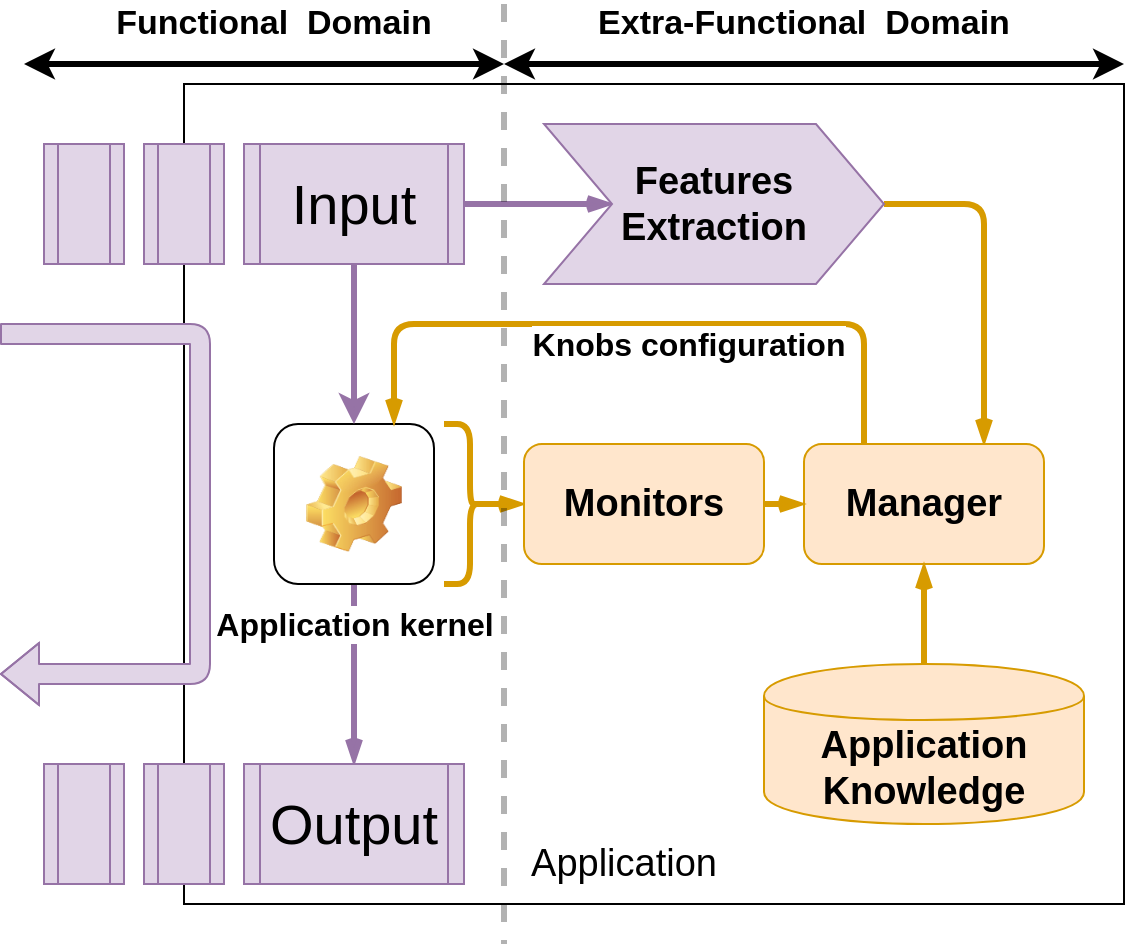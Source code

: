 <mxfile userAgent="Mozilla/5.0 (X11; Fedora; Linux x86_64; rv:57.0) Gecko/20100101 Firefox/57.0" version="7.6.7" editor="www.draw.io" type="device"><diagram id="36ce7ff4-fa29-2e76-2807-4f387810b794" name="Page-1"><mxGraphModel dx="1430" dy="744" grid="1" gridSize="10" guides="1" tooltips="1" connect="1" arrows="1" fold="1" page="1" pageScale="1" pageWidth="850" pageHeight="1100" background="#ffffff" math="0" shadow="0"><root><mxCell id="0"/><mxCell id="1" parent="0"/><mxCell id="57" value="" style="rounded=0;whiteSpace=wrap;html=1;strokeWidth=1;" vertex="1" parent="1"><mxGeometry x="150" y="180" width="470" height="410" as="geometry"/></mxCell><mxCell id="5" value="" style="shape=process;whiteSpace=wrap;html=1;strokeWidth=1;size=0.175;fillColor=#e1d5e7;strokeColor=#9673a6;" parent="1" vertex="1"><mxGeometry x="80" y="210" width="40" height="60" as="geometry"/></mxCell><mxCell id="6" value="" style="shape=process;whiteSpace=wrap;html=1;strokeWidth=1;size=0.175;fillColor=#e1d5e7;strokeColor=#9673a6;" parent="1" vertex="1"><mxGeometry x="130" y="210" width="40" height="60" as="geometry"/></mxCell><mxCell id="26" style="edgeStyle=none;rounded=1;html=1;exitX=1;exitY=0.5;entryX=0.2;entryY=0.5;startArrow=none;startFill=0;endArrow=openThin;endFill=0;jettySize=auto;orthogonalLoop=1;strokeWidth=3;fillColor=#e1d5e7;strokeColor=#9673a6;" parent="1" source="7" target="25" edge="1"><mxGeometry relative="1" as="geometry"/></mxCell><mxCell id="7" value="&lt;font style=&quot;font-size: 28px&quot;&gt;Input&lt;/font&gt;" style="shape=process;whiteSpace=wrap;html=1;strokeWidth=1;size=0.073;fillColor=#e1d5e7;strokeColor=#9673a6;" parent="1" vertex="1"><mxGeometry x="180" y="210" width="110" height="60" as="geometry"/></mxCell><mxCell id="23" style="edgeStyle=none;rounded=1;html=1;exitX=0.5;exitY=1;startArrow=none;startFill=0;endArrow=openThin;endFill=0;jettySize=auto;orthogonalLoop=1;strokeWidth=3;fillColor=#e1d5e7;strokeColor=#9673a6;" parent="1" source="8" target="21" edge="1"><mxGeometry relative="1" as="geometry"/></mxCell><mxCell id="8" value="&lt;font style=&quot;font-size: 16px&quot;&gt;&lt;b&gt;Application kernel&lt;br&gt;&lt;/b&gt;&lt;/font&gt;" style="icon;html=1;image=img/clipart/Gear_128x128.png;strokeWidth=1;" parent="1" vertex="1"><mxGeometry x="195" y="350" width="80" height="80" as="geometry"/></mxCell><mxCell id="17" value="" style="endArrow=classic;html=1;strokeWidth=3;exitX=0.5;exitY=1;entryX=0.5;entryY=0;fillColor=#e1d5e7;strokeColor=#9673a6;" parent="1" source="7" target="8" edge="1"><mxGeometry width="50" height="50" relative="1" as="geometry"><mxPoint x="80" y="540" as="sourcePoint"/><mxPoint x="130" y="490" as="targetPoint"/></mxGeometry></mxCell><mxCell id="19" value="" style="shape=process;whiteSpace=wrap;html=1;strokeWidth=1;size=0.175;fillColor=#e1d5e7;strokeColor=#9673a6;" parent="1" vertex="1"><mxGeometry x="80" y="520" width="40" height="60" as="geometry"/></mxCell><mxCell id="20" value="" style="shape=process;whiteSpace=wrap;html=1;strokeWidth=1;size=0.175;fillColor=#e1d5e7;strokeColor=#9673a6;" parent="1" vertex="1"><mxGeometry x="130" y="520" width="40" height="60" as="geometry"/></mxCell><mxCell id="21" value="&lt;font style=&quot;font-size: 28px&quot;&gt;Output&lt;/font&gt;" style="shape=process;whiteSpace=wrap;html=1;strokeWidth=1;size=0.073;fillColor=#e1d5e7;strokeColor=#9673a6;" parent="1" vertex="1"><mxGeometry x="180" y="520" width="110" height="60" as="geometry"/></mxCell><mxCell id="24" value="" style="shape=flexArrow;endArrow=classic;html=1;fillColor=#e1d5e7;strokeWidth=1;strokeColor=#9673a6;" parent="1" edge="1"><mxGeometry width="50" height="50" relative="1" as="geometry"><mxPoint x="58" y="305" as="sourcePoint"/><mxPoint x="58" y="475" as="targetPoint"/><Array as="points"><mxPoint x="158" y="305"/><mxPoint x="158" y="475"/></Array></mxGeometry></mxCell><mxCell id="29" style="edgeStyle=none;rounded=1;html=1;exitX=1;exitY=0.5;entryX=0.75;entryY=0;startArrow=none;startFill=0;endArrow=openThin;endFill=0;jettySize=auto;orthogonalLoop=1;strokeWidth=3;fillColor=#ffe6cc;strokeColor=#d79b00;" parent="1" source="25" target="28" edge="1"><mxGeometry relative="1" as="geometry"><Array as="points"><mxPoint x="550" y="240"/></Array></mxGeometry></mxCell><mxCell id="25" value="&lt;b&gt;&lt;font style=&quot;font-size: 19px&quot;&gt;Features&lt;br&gt;Extraction&lt;/font&gt;&lt;/b&gt;" style="shape=step;perimeter=stepPerimeter;whiteSpace=wrap;html=1;strokeWidth=1;fillColor=#e1d5e7;strokeColor=#9673a6;" parent="1" vertex="1"><mxGeometry x="330" y="200" width="170" height="80" as="geometry"/></mxCell><mxCell id="39" style="edgeStyle=none;rounded=1;html=1;exitX=0.25;exitY=0;entryX=0.75;entryY=0;startArrow=none;startFill=0;endArrow=openThin;endFill=0;jettySize=auto;orthogonalLoop=1;strokeWidth=3;fillColor=#ffe6cc;strokeColor=#d79b00;" parent="1" source="28" target="8" edge="1"><mxGeometry relative="1" as="geometry"><Array as="points"><mxPoint x="490" y="300"/><mxPoint x="255" y="300"/></Array></mxGeometry></mxCell><mxCell id="40" value="&lt;font style=&quot;font-size: 16px&quot;&gt;&lt;b&gt;Knobs configuration&lt;/b&gt;&lt;/font&gt;" style="text;html=1;resizable=0;points=[];align=center;verticalAlign=middle;labelBackgroundColor=#ffffff;" parent="39" vertex="1" connectable="0"><mxGeometry x="0.224" y="1" relative="1" as="geometry"><mxPoint x="63" y="9" as="offset"/></mxGeometry></mxCell><mxCell id="28" value="&lt;b&gt;&lt;font style=&quot;font-size: 19px&quot;&gt;Manager&lt;/font&gt;&lt;/b&gt;" style="rounded=1;whiteSpace=wrap;html=1;strokeWidth=1;fillColor=#ffe6cc;strokeColor=#d79b00;" parent="1" vertex="1"><mxGeometry x="460" y="360" width="120" height="60" as="geometry"/></mxCell><mxCell id="36" style="edgeStyle=none;rounded=1;html=1;exitX=0.1;exitY=0.5;exitPerimeter=0;entryX=0;entryY=0.5;startArrow=none;startFill=0;endArrow=openThin;endFill=0;jettySize=auto;orthogonalLoop=1;strokeWidth=3;fillColor=#ffe6cc;strokeColor=#d79b00;" parent="1" source="32" target="34" edge="1"><mxGeometry relative="1" as="geometry"/></mxCell><mxCell id="32" value="" style="shape=curlyBracket;whiteSpace=wrap;html=1;rounded=1;strokeWidth=3;rotation=-180;size=0.35;fillColor=#ffe6cc;strokeColor=#d79b00;" parent="1" vertex="1"><mxGeometry x="280" y="350" width="20" height="80" as="geometry"/></mxCell><mxCell id="35" style="edgeStyle=none;rounded=1;html=1;exitX=1;exitY=0.5;entryX=0;entryY=0.5;startArrow=none;startFill=0;endArrow=openThin;endFill=0;jettySize=auto;orthogonalLoop=1;strokeWidth=3;fillColor=#ffe6cc;strokeColor=#d79b00;" parent="1" source="34" target="28" edge="1"><mxGeometry relative="1" as="geometry"/></mxCell><mxCell id="34" value="&lt;b&gt;&lt;font style=&quot;font-size: 19px&quot;&gt;Monitors&lt;/font&gt;&lt;/b&gt;" style="rounded=1;whiteSpace=wrap;html=1;strokeWidth=1;fillColor=#ffe6cc;strokeColor=#d79b00;" parent="1" vertex="1"><mxGeometry x="320" y="360" width="120" height="60" as="geometry"/></mxCell><mxCell id="56" style="edgeStyle=none;rounded=1;html=1;exitX=0.5;exitY=0;entryX=0.5;entryY=1;startArrow=none;startFill=0;endArrow=openThin;endFill=0;jettySize=auto;orthogonalLoop=1;strokeWidth=3;fillColor=#ffe6cc;strokeColor=#d79b00;" parent="1" source="37" target="28" edge="1"><mxGeometry relative="1" as="geometry"/></mxCell><mxCell id="37" value="&lt;b&gt;&lt;font style=&quot;font-size: 19px&quot;&gt;Application&lt;br&gt;Knowledge&lt;/font&gt;&lt;/b&gt;" style="shape=cylinder;whiteSpace=wrap;html=1;boundedLbl=1;strokeWidth=1;fillColor=#ffe6cc;strokeColor=#d79b00;" parent="1" vertex="1"><mxGeometry x="440" y="470" width="160" height="80" as="geometry"/></mxCell><mxCell id="44" value="" style="endArrow=none;dashed=1;html=1;strokeWidth=3;opacity=30;" parent="1" edge="1"><mxGeometry width="50" height="50" relative="1" as="geometry"><mxPoint x="310" y="140" as="sourcePoint"/><mxPoint x="310" y="610" as="targetPoint"/></mxGeometry></mxCell><mxCell id="45" value="" style="endArrow=classic;startArrow=classic;html=1;strokeWidth=3;" parent="1" edge="1"><mxGeometry width="50" height="50" relative="1" as="geometry"><mxPoint x="70" y="170" as="sourcePoint"/><mxPoint x="310" y="170" as="targetPoint"/></mxGeometry></mxCell><mxCell id="46" value="" style="endArrow=classic;startArrow=classic;html=1;strokeWidth=3;" parent="1" edge="1"><mxGeometry width="50" height="50" relative="1" as="geometry"><mxPoint x="310" y="170" as="sourcePoint"/><mxPoint x="620" y="170" as="targetPoint"/></mxGeometry></mxCell><mxCell id="47" value="&lt;b&gt;&lt;font style=&quot;font-size: 17px&quot;&gt;Functional&amp;nbsp; Domain&lt;/font&gt;&lt;/b&gt;" style="text;html=1;strokeColor=none;fillColor=none;align=center;verticalAlign=middle;whiteSpace=wrap;rounded=0;" parent="1" vertex="1"><mxGeometry x="95" y="140" width="200" height="20" as="geometry"/></mxCell><mxCell id="48" value="&lt;b&gt;&lt;font style=&quot;font-size: 17px&quot;&gt;Extra-Functional&amp;nbsp; Domain&lt;/font&gt;&lt;/b&gt;" style="text;html=1;strokeColor=none;fillColor=none;align=center;verticalAlign=middle;whiteSpace=wrap;rounded=0;" parent="1" vertex="1"><mxGeometry x="325" y="140" width="270" height="20" as="geometry"/></mxCell><mxCell id="58" value="&lt;font style=&quot;font-size: 19px&quot;&gt;Application&lt;/font&gt;" style="text;html=1;strokeColor=none;fillColor=none;align=center;verticalAlign=middle;whiteSpace=wrap;rounded=0;" vertex="1" parent="1"><mxGeometry x="350" y="560" width="40" height="20" as="geometry"/></mxCell></root></mxGraphModel></diagram></mxfile>